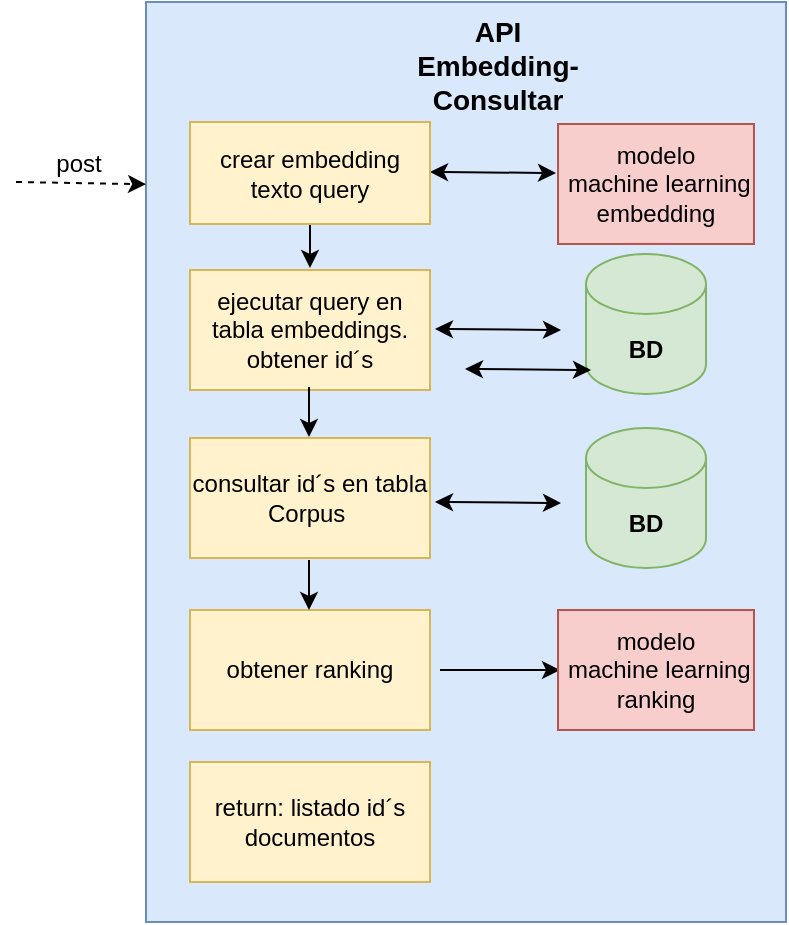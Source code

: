 <mxfile version="22.1.2" type="device">
  <diagram name="Page-1" id="DmPnUii4igotoNXxM1iN">
    <mxGraphModel dx="1026" dy="749" grid="1" gridSize="10" guides="1" tooltips="1" connect="1" arrows="1" fold="1" page="1" pageScale="1" pageWidth="850" pageHeight="1100" math="0" shadow="0">
      <root>
        <mxCell id="0" />
        <mxCell id="1" parent="0" />
        <mxCell id="NESVG6GEZuiT4kJd_pCT-1" value="" style="rounded=0;whiteSpace=wrap;html=1;fillColor=#dae8fc;strokeColor=#6c8ebf;" vertex="1" parent="1">
          <mxGeometry x="263" y="80" width="320" height="460" as="geometry" />
        </mxCell>
        <mxCell id="NESVG6GEZuiT4kJd_pCT-2" value="ejecutar query en tabla embeddings.&lt;br&gt;obtener id´s" style="rounded=0;whiteSpace=wrap;html=1;fillColor=#fff2cc;strokeColor=#d6b656;" vertex="1" parent="1">
          <mxGeometry x="285" y="214" width="120" height="60" as="geometry" />
        </mxCell>
        <mxCell id="NESVG6GEZuiT4kJd_pCT-3" value="&lt;b&gt;&lt;font style=&quot;font-size: 14px;&quot;&gt;API Embedding- Consultar&lt;/font&gt;&lt;/b&gt;" style="text;html=1;strokeColor=none;fillColor=none;align=center;verticalAlign=middle;whiteSpace=wrap;rounded=0;" vertex="1" parent="1">
          <mxGeometry x="409" y="97" width="60" height="30" as="geometry" />
        </mxCell>
        <mxCell id="NESVG6GEZuiT4kJd_pCT-4" value="&lt;b&gt;BD&lt;/b&gt;" style="shape=cylinder3;whiteSpace=wrap;html=1;boundedLbl=1;backgroundOutline=1;size=15;fillColor=#d5e8d4;strokeColor=#82b366;" vertex="1" parent="1">
          <mxGeometry x="483" y="206" width="60" height="70" as="geometry" />
        </mxCell>
        <mxCell id="NESVG6GEZuiT4kJd_pCT-6" value="consultar id´s en tabla Corpus&amp;nbsp;" style="rounded=0;whiteSpace=wrap;html=1;fillColor=#fff2cc;strokeColor=#d6b656;" vertex="1" parent="1">
          <mxGeometry x="285" y="298" width="120" height="60" as="geometry" />
        </mxCell>
        <mxCell id="NESVG6GEZuiT4kJd_pCT-7" value="modelo&lt;br&gt;&amp;nbsp;machine learning embedding" style="rounded=0;whiteSpace=wrap;html=1;fillColor=#f8cecc;strokeColor=#b85450;" vertex="1" parent="1">
          <mxGeometry x="469" y="141" width="98" height="60" as="geometry" />
        </mxCell>
        <mxCell id="NESVG6GEZuiT4kJd_pCT-8" value="obtener ranking" style="rounded=0;whiteSpace=wrap;html=1;fillColor=#fff2cc;strokeColor=#d6b656;" vertex="1" parent="1">
          <mxGeometry x="285" y="384" width="120" height="60" as="geometry" />
        </mxCell>
        <mxCell id="NESVG6GEZuiT4kJd_pCT-9" value="" style="endArrow=classic;html=1;rounded=0;entryX=-0.015;entryY=0.392;entryDx=0;entryDy=0;entryPerimeter=0;dashed=1;" edge="1" parent="1">
          <mxGeometry width="50" height="50" relative="1" as="geometry">
            <mxPoint x="198" y="170" as="sourcePoint" />
            <mxPoint x="263.05" y="171.12" as="targetPoint" />
            <Array as="points" />
          </mxGeometry>
        </mxCell>
        <mxCell id="NESVG6GEZuiT4kJd_pCT-11" value="post" style="text;html=1;align=center;verticalAlign=middle;resizable=0;points=[];autosize=1;strokeColor=none;fillColor=none;" vertex="1" parent="1">
          <mxGeometry x="204" y="146" width="50" height="30" as="geometry" />
        </mxCell>
        <mxCell id="NESVG6GEZuiT4kJd_pCT-12" value="" style="endArrow=classic;startArrow=classic;html=1;rounded=0;" edge="1" parent="1">
          <mxGeometry width="50" height="50" relative="1" as="geometry">
            <mxPoint x="405" y="165" as="sourcePoint" />
            <mxPoint x="468" y="165.5" as="targetPoint" />
          </mxGeometry>
        </mxCell>
        <mxCell id="NESVG6GEZuiT4kJd_pCT-14" value="" style="endArrow=classic;html=1;rounded=0;" edge="1" parent="1">
          <mxGeometry width="50" height="50" relative="1" as="geometry">
            <mxPoint x="410" y="414" as="sourcePoint" />
            <mxPoint x="470" y="414" as="targetPoint" />
          </mxGeometry>
        </mxCell>
        <mxCell id="NESVG6GEZuiT4kJd_pCT-16" value="" style="endArrow=classic;html=1;rounded=0;entryX=0.5;entryY=0;entryDx=0;entryDy=0;" edge="1" parent="1">
          <mxGeometry width="50" height="50" relative="1" as="geometry">
            <mxPoint x="345" y="187" as="sourcePoint" />
            <mxPoint x="345" y="213" as="targetPoint" />
          </mxGeometry>
        </mxCell>
        <mxCell id="NESVG6GEZuiT4kJd_pCT-17" value="" style="endArrow=classic;html=1;rounded=0;" edge="1" parent="1">
          <mxGeometry width="50" height="50" relative="1" as="geometry">
            <mxPoint x="344.5" y="272.5" as="sourcePoint" />
            <mxPoint x="344.5" y="297.5" as="targetPoint" />
          </mxGeometry>
        </mxCell>
        <mxCell id="NESVG6GEZuiT4kJd_pCT-18" value="" style="endArrow=classic;html=1;rounded=0;" edge="1" parent="1">
          <mxGeometry width="50" height="50" relative="1" as="geometry">
            <mxPoint x="344.5" y="359" as="sourcePoint" />
            <mxPoint x="344.5" y="384" as="targetPoint" />
            <Array as="points">
              <mxPoint x="344.5" y="359" />
            </Array>
          </mxGeometry>
        </mxCell>
        <mxCell id="NESVG6GEZuiT4kJd_pCT-20" value="crear embedding&lt;br&gt;texto query" style="rounded=0;whiteSpace=wrap;html=1;fillColor=#fff2cc;strokeColor=#d6b656;" vertex="1" parent="1">
          <mxGeometry x="285" y="140" width="120" height="51" as="geometry" />
        </mxCell>
        <mxCell id="NESVG6GEZuiT4kJd_pCT-22" value="" style="endArrow=classic;startArrow=classic;html=1;rounded=0;" edge="1" parent="1">
          <mxGeometry width="50" height="50" relative="1" as="geometry">
            <mxPoint x="407.5" y="243.5" as="sourcePoint" />
            <mxPoint x="470.5" y="244" as="targetPoint" />
          </mxGeometry>
        </mxCell>
        <mxCell id="NESVG6GEZuiT4kJd_pCT-23" value="&lt;b&gt;BD&lt;/b&gt;" style="shape=cylinder3;whiteSpace=wrap;html=1;boundedLbl=1;backgroundOutline=1;size=15;fillColor=#d5e8d4;strokeColor=#82b366;" vertex="1" parent="1">
          <mxGeometry x="483" y="293" width="60" height="70" as="geometry" />
        </mxCell>
        <mxCell id="NESVG6GEZuiT4kJd_pCT-24" value="" style="endArrow=classic;startArrow=classic;html=1;rounded=0;" edge="1" parent="1">
          <mxGeometry width="50" height="50" relative="1" as="geometry">
            <mxPoint x="407.5" y="330" as="sourcePoint" />
            <mxPoint x="470.5" y="330.5" as="targetPoint" />
          </mxGeometry>
        </mxCell>
        <mxCell id="NESVG6GEZuiT4kJd_pCT-25" value="" style="endArrow=classic;startArrow=classic;html=1;rounded=0;" edge="1" parent="1">
          <mxGeometry width="50" height="50" relative="1" as="geometry">
            <mxPoint x="422.5" y="263.5" as="sourcePoint" />
            <mxPoint x="485.5" y="264" as="targetPoint" />
          </mxGeometry>
        </mxCell>
        <mxCell id="NESVG6GEZuiT4kJd_pCT-26" value="modelo&lt;br&gt;&amp;nbsp;machine learning ranking" style="rounded=0;whiteSpace=wrap;html=1;fillColor=#f8cecc;strokeColor=#b85450;" vertex="1" parent="1">
          <mxGeometry x="469" y="384" width="98" height="60" as="geometry" />
        </mxCell>
        <mxCell id="NESVG6GEZuiT4kJd_pCT-28" value="return: listado id´s documentos" style="rounded=0;whiteSpace=wrap;html=1;fillColor=#fff2cc;strokeColor=#d6b656;" vertex="1" parent="1">
          <mxGeometry x="285" y="460" width="120" height="60" as="geometry" />
        </mxCell>
      </root>
    </mxGraphModel>
  </diagram>
</mxfile>
